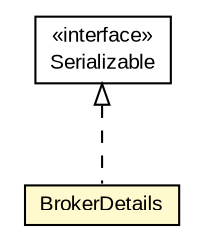 #!/usr/local/bin/dot
#
# Class diagram 
# Generated by UMLGraph version R5_6-24-gf6e263 (http://www.umlgraph.org/)
#

digraph G {
	edge [fontname="arial",fontsize=10,labelfontname="arial",labelfontsize=10];
	node [fontname="arial",fontsize=10,shape=plaintext];
	nodesep=0.25;
	ranksep=0.5;
	// org.miloss.fgsms.services.interfaces.dataaccessservice.BrokerDetails
	c47792 [label=<<table title="org.miloss.fgsms.services.interfaces.dataaccessservice.BrokerDetails" border="0" cellborder="1" cellspacing="0" cellpadding="2" port="p" bgcolor="lemonChiffon" href="./BrokerDetails.html">
		<tr><td><table border="0" cellspacing="0" cellpadding="1">
<tr><td align="center" balign="center"> BrokerDetails </td></tr>
		</table></td></tr>
		</table>>, URL="./BrokerDetails.html", fontname="arial", fontcolor="black", fontsize=10.0];
	//org.miloss.fgsms.services.interfaces.dataaccessservice.BrokerDetails implements java.io.Serializable
	c48215:p -> c47792:p [dir=back,arrowtail=empty,style=dashed];
	// java.io.Serializable
	c48215 [label=<<table title="java.io.Serializable" border="0" cellborder="1" cellspacing="0" cellpadding="2" port="p" href="http://java.sun.com/j2se/1.4.2/docs/api/java/io/Serializable.html">
		<tr><td><table border="0" cellspacing="0" cellpadding="1">
<tr><td align="center" balign="center"> &#171;interface&#187; </td></tr>
<tr><td align="center" balign="center"> Serializable </td></tr>
		</table></td></tr>
		</table>>, URL="http://java.sun.com/j2se/1.4.2/docs/api/java/io/Serializable.html", fontname="arial", fontcolor="black", fontsize=10.0];
}

